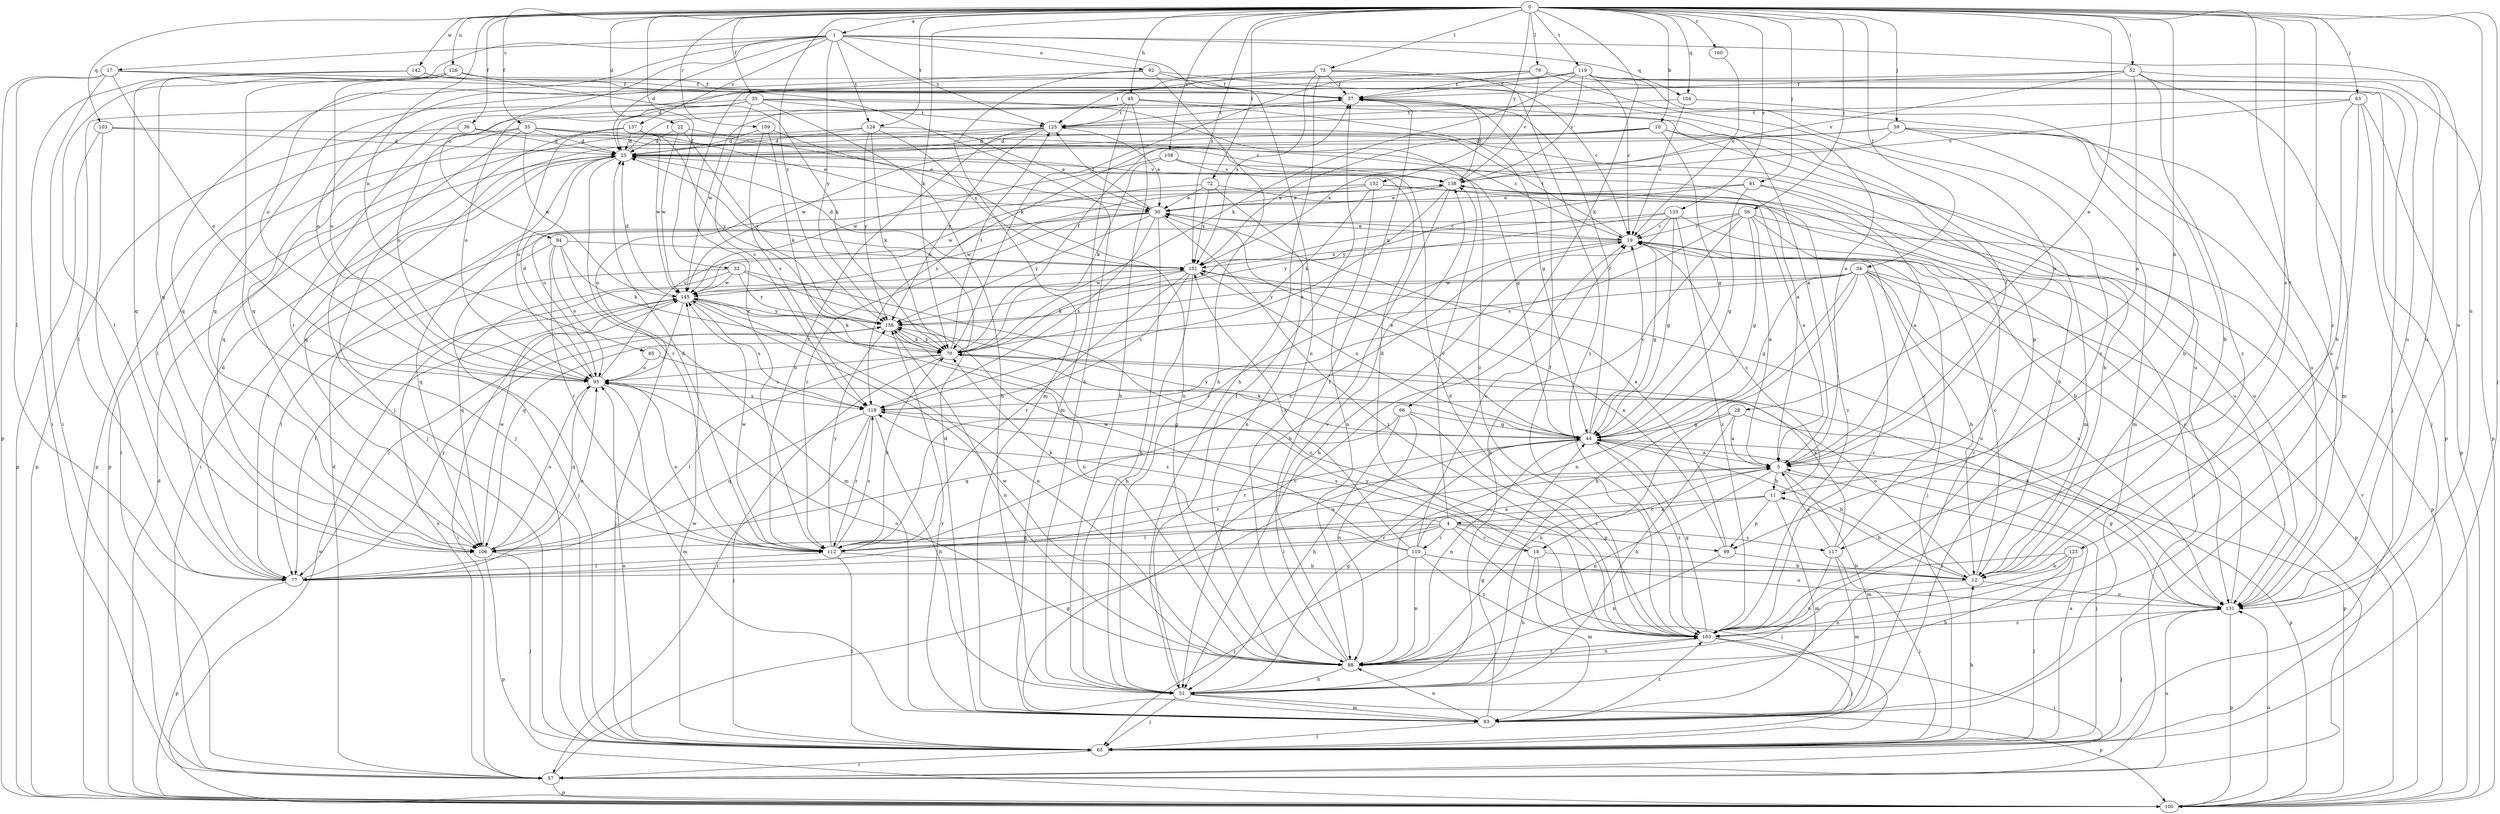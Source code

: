 strict digraph  {
0;
1;
4;
5;
10;
11;
12;
17;
18;
19;
22;
25;
28;
30;
32;
33;
34;
35;
36;
37;
44;
45;
51;
52;
56;
57;
59;
61;
63;
65;
66;
70;
72;
75;
76;
77;
83;
85;
88;
92;
94;
95;
99;
100;
103;
104;
106;
108;
109;
110;
112;
117;
118;
119;
123;
124;
125;
126;
131;
133;
137;
138;
142;
145;
151;
152;
156;
160;
163;
0 -> 1  [label=a];
0 -> 10  [label=b];
0 -> 11  [label=b];
0 -> 22  [label=d];
0 -> 28  [label=e];
0 -> 32  [label=f];
0 -> 33  [label=f];
0 -> 34  [label=f];
0 -> 35  [label=f];
0 -> 36  [label=f];
0 -> 45  [label=h];
0 -> 52  [label=i];
0 -> 56  [label=i];
0 -> 59  [label=j];
0 -> 61  [label=j];
0 -> 63  [label=j];
0 -> 65  [label=j];
0 -> 66  [label=k];
0 -> 70  [label=k];
0 -> 72  [label=l];
0 -> 75  [label=l];
0 -> 76  [label=l];
0 -> 85  [label=n];
0 -> 103  [label=q];
0 -> 104  [label=q];
0 -> 108  [label=r];
0 -> 109  [label=r];
0 -> 117  [label=s];
0 -> 119  [label=t];
0 -> 123  [label=t];
0 -> 124  [label=t];
0 -> 126  [label=u];
0 -> 131  [label=u];
0 -> 133  [label=v];
0 -> 142  [label=w];
0 -> 151  [label=x];
0 -> 152  [label=y];
0 -> 156  [label=y];
0 -> 160  [label=z];
0 -> 163  [label=z];
1 -> 17  [label=c];
1 -> 25  [label=d];
1 -> 88  [label=n];
1 -> 92  [label=o];
1 -> 94  [label=o];
1 -> 95  [label=o];
1 -> 104  [label=q];
1 -> 106  [label=q];
1 -> 124  [label=t];
1 -> 125  [label=t];
1 -> 131  [label=u];
1 -> 137  [label=v];
1 -> 156  [label=y];
4 -> 18  [label=c];
4 -> 65  [label=j];
4 -> 77  [label=l];
4 -> 99  [label=p];
4 -> 106  [label=q];
4 -> 110  [label=r];
4 -> 112  [label=r];
4 -> 117  [label=s];
4 -> 118  [label=s];
4 -> 138  [label=v];
5 -> 11  [label=b];
5 -> 18  [label=c];
5 -> 37  [label=f];
5 -> 65  [label=j];
5 -> 83  [label=m];
5 -> 88  [label=n];
5 -> 112  [label=r];
10 -> 25  [label=d];
10 -> 44  [label=g];
10 -> 83  [label=m];
10 -> 99  [label=p];
10 -> 145  [label=w];
10 -> 151  [label=x];
11 -> 4  [label=a];
11 -> 19  [label=c];
11 -> 77  [label=l];
11 -> 83  [label=m];
11 -> 99  [label=p];
12 -> 11  [label=b];
12 -> 19  [label=c];
12 -> 88  [label=n];
12 -> 95  [label=o];
12 -> 131  [label=u];
17 -> 37  [label=f];
17 -> 51  [label=h];
17 -> 57  [label=i];
17 -> 77  [label=l];
17 -> 95  [label=o];
17 -> 100  [label=p];
18 -> 12  [label=b];
18 -> 25  [label=d];
18 -> 51  [label=h];
18 -> 83  [label=m];
18 -> 118  [label=s];
19 -> 30  [label=e];
19 -> 44  [label=g];
19 -> 65  [label=j];
19 -> 112  [label=r];
19 -> 125  [label=t];
19 -> 151  [label=x];
22 -> 25  [label=d];
22 -> 30  [label=e];
22 -> 145  [label=w];
22 -> 156  [label=y];
25 -> 37  [label=f];
25 -> 57  [label=i];
25 -> 112  [label=r];
25 -> 138  [label=v];
28 -> 5  [label=a];
28 -> 44  [label=g];
28 -> 51  [label=h];
28 -> 88  [label=n];
28 -> 100  [label=p];
30 -> 19  [label=c];
30 -> 51  [label=h];
30 -> 106  [label=q];
30 -> 112  [label=r];
30 -> 118  [label=s];
30 -> 125  [label=t];
30 -> 145  [label=w];
30 -> 156  [label=y];
30 -> 163  [label=z];
32 -> 77  [label=l];
32 -> 88  [label=n];
32 -> 106  [label=q];
32 -> 145  [label=w];
32 -> 156  [label=y];
32 -> 163  [label=z];
33 -> 51  [label=h];
33 -> 77  [label=l];
33 -> 95  [label=o];
33 -> 112  [label=r];
33 -> 118  [label=s];
33 -> 125  [label=t];
33 -> 131  [label=u];
33 -> 163  [label=z];
34 -> 12  [label=b];
34 -> 44  [label=g];
34 -> 51  [label=h];
34 -> 57  [label=i];
34 -> 88  [label=n];
34 -> 100  [label=p];
34 -> 106  [label=q];
34 -> 131  [label=u];
34 -> 145  [label=w];
34 -> 156  [label=y];
34 -> 163  [label=z];
35 -> 19  [label=c];
35 -> 25  [label=d];
35 -> 65  [label=j];
35 -> 100  [label=p];
35 -> 106  [label=q];
35 -> 131  [label=u];
35 -> 138  [label=v];
35 -> 145  [label=w];
36 -> 5  [label=a];
36 -> 25  [label=d];
36 -> 100  [label=p];
37 -> 125  [label=t];
44 -> 5  [label=a];
44 -> 12  [label=b];
44 -> 19  [label=c];
44 -> 30  [label=e];
44 -> 37  [label=f];
44 -> 70  [label=k];
44 -> 88  [label=n];
44 -> 100  [label=p];
44 -> 112  [label=r];
44 -> 151  [label=x];
44 -> 156  [label=y];
44 -> 163  [label=z];
45 -> 5  [label=a];
45 -> 44  [label=g];
45 -> 51  [label=h];
45 -> 83  [label=m];
45 -> 95  [label=o];
45 -> 125  [label=t];
45 -> 145  [label=w];
51 -> 37  [label=f];
51 -> 44  [label=g];
51 -> 65  [label=j];
51 -> 83  [label=m];
51 -> 100  [label=p];
52 -> 5  [label=a];
52 -> 37  [label=f];
52 -> 83  [label=m];
52 -> 106  [label=q];
52 -> 131  [label=u];
52 -> 138  [label=v];
52 -> 163  [label=z];
56 -> 5  [label=a];
56 -> 12  [label=b];
56 -> 19  [label=c];
56 -> 44  [label=g];
56 -> 51  [label=h];
56 -> 77  [label=l];
56 -> 100  [label=p];
56 -> 118  [label=s];
57 -> 25  [label=d];
57 -> 44  [label=g];
57 -> 100  [label=p];
57 -> 131  [label=u];
57 -> 151  [label=x];
59 -> 12  [label=b];
59 -> 25  [label=d];
59 -> 83  [label=m];
59 -> 118  [label=s];
59 -> 131  [label=u];
59 -> 151  [label=x];
61 -> 5  [label=a];
61 -> 12  [label=b];
61 -> 30  [label=e];
61 -> 44  [label=g];
61 -> 156  [label=y];
63 -> 12  [label=b];
63 -> 65  [label=j];
63 -> 100  [label=p];
63 -> 125  [label=t];
63 -> 138  [label=v];
63 -> 163  [label=z];
65 -> 5  [label=a];
65 -> 12  [label=b];
65 -> 57  [label=i];
65 -> 95  [label=o];
65 -> 145  [label=w];
66 -> 44  [label=g];
66 -> 51  [label=h];
66 -> 88  [label=n];
66 -> 106  [label=q];
66 -> 163  [label=z];
70 -> 37  [label=f];
70 -> 57  [label=i];
70 -> 77  [label=l];
70 -> 95  [label=o];
70 -> 125  [label=t];
70 -> 156  [label=y];
72 -> 30  [label=e];
72 -> 88  [label=n];
72 -> 131  [label=u];
72 -> 145  [label=w];
72 -> 151  [label=x];
75 -> 25  [label=d];
75 -> 37  [label=f];
75 -> 51  [label=h];
75 -> 100  [label=p];
75 -> 125  [label=t];
75 -> 151  [label=x];
75 -> 163  [label=z];
76 -> 5  [label=a];
76 -> 37  [label=f];
76 -> 65  [label=j];
76 -> 70  [label=k];
76 -> 106  [label=q];
76 -> 138  [label=v];
77 -> 25  [label=d];
77 -> 95  [label=o];
77 -> 100  [label=p];
77 -> 156  [label=y];
83 -> 19  [label=c];
83 -> 25  [label=d];
83 -> 44  [label=g];
83 -> 65  [label=j];
83 -> 88  [label=n];
83 -> 138  [label=v];
83 -> 156  [label=y];
83 -> 163  [label=z];
85 -> 95  [label=o];
85 -> 118  [label=s];
88 -> 37  [label=f];
88 -> 51  [label=h];
88 -> 95  [label=o];
88 -> 138  [label=v];
88 -> 145  [label=w];
88 -> 163  [label=z];
92 -> 5  [label=a];
92 -> 37  [label=f];
92 -> 51  [label=h];
92 -> 83  [label=m];
92 -> 95  [label=o];
94 -> 65  [label=j];
94 -> 70  [label=k];
94 -> 83  [label=m];
94 -> 95  [label=o];
94 -> 112  [label=r];
94 -> 151  [label=x];
95 -> 25  [label=d];
95 -> 83  [label=m];
95 -> 106  [label=q];
95 -> 118  [label=s];
95 -> 138  [label=v];
99 -> 12  [label=b];
99 -> 30  [label=e];
99 -> 88  [label=n];
99 -> 151  [label=x];
100 -> 25  [label=d];
100 -> 131  [label=u];
100 -> 138  [label=v];
100 -> 145  [label=w];
103 -> 25  [label=d];
103 -> 44  [label=g];
103 -> 57  [label=i];
103 -> 100  [label=p];
104 -> 12  [label=b];
104 -> 19  [label=c];
104 -> 125  [label=t];
106 -> 65  [label=j];
106 -> 95  [label=o];
106 -> 100  [label=p];
106 -> 145  [label=w];
108 -> 12  [label=b];
108 -> 70  [label=k];
108 -> 138  [label=v];
108 -> 145  [label=w];
109 -> 25  [label=d];
109 -> 70  [label=k];
109 -> 88  [label=n];
109 -> 118  [label=s];
110 -> 5  [label=a];
110 -> 19  [label=c];
110 -> 65  [label=j];
110 -> 70  [label=k];
110 -> 88  [label=n];
110 -> 131  [label=u];
110 -> 145  [label=w];
110 -> 151  [label=x];
110 -> 163  [label=z];
112 -> 5  [label=a];
112 -> 12  [label=b];
112 -> 19  [label=c];
112 -> 25  [label=d];
112 -> 65  [label=j];
112 -> 70  [label=k];
112 -> 77  [label=l];
112 -> 95  [label=o];
112 -> 118  [label=s];
112 -> 145  [label=w];
112 -> 156  [label=y];
117 -> 5  [label=a];
117 -> 19  [label=c];
117 -> 65  [label=j];
117 -> 70  [label=k];
117 -> 83  [label=m];
117 -> 88  [label=n];
118 -> 44  [label=g];
118 -> 51  [label=h];
118 -> 65  [label=j];
118 -> 106  [label=q];
118 -> 112  [label=r];
119 -> 19  [label=c];
119 -> 37  [label=f];
119 -> 70  [label=k];
119 -> 100  [label=p];
119 -> 106  [label=q];
119 -> 112  [label=r];
119 -> 131  [label=u];
119 -> 138  [label=v];
119 -> 163  [label=z];
123 -> 12  [label=b];
123 -> 51  [label=h];
123 -> 65  [label=j];
123 -> 77  [label=l];
123 -> 163  [label=z];
124 -> 25  [label=d];
124 -> 30  [label=e];
124 -> 70  [label=k];
124 -> 100  [label=p];
124 -> 151  [label=x];
124 -> 156  [label=y];
125 -> 25  [label=d];
125 -> 30  [label=e];
125 -> 77  [label=l];
125 -> 106  [label=q];
125 -> 112  [label=r];
125 -> 156  [label=y];
126 -> 37  [label=f];
126 -> 65  [label=j];
126 -> 70  [label=k];
126 -> 77  [label=l];
126 -> 95  [label=o];
131 -> 19  [label=c];
131 -> 44  [label=g];
131 -> 65  [label=j];
131 -> 70  [label=k];
131 -> 100  [label=p];
131 -> 163  [label=z];
133 -> 19  [label=c];
133 -> 44  [label=g];
133 -> 51  [label=h];
133 -> 57  [label=i];
133 -> 151  [label=x];
133 -> 156  [label=y];
133 -> 163  [label=z];
137 -> 25  [label=d];
137 -> 30  [label=e];
137 -> 65  [label=j];
137 -> 95  [label=o];
137 -> 145  [label=w];
137 -> 156  [label=y];
138 -> 30  [label=e];
138 -> 37  [label=f];
138 -> 51  [label=h];
138 -> 95  [label=o];
138 -> 118  [label=s];
138 -> 163  [label=z];
142 -> 19  [label=c];
142 -> 37  [label=f];
142 -> 57  [label=i];
142 -> 106  [label=q];
145 -> 25  [label=d];
145 -> 57  [label=i];
145 -> 65  [label=j];
145 -> 70  [label=k];
145 -> 77  [label=l];
145 -> 88  [label=n];
145 -> 118  [label=s];
145 -> 156  [label=y];
151 -> 25  [label=d];
151 -> 51  [label=h];
151 -> 70  [label=k];
151 -> 112  [label=r];
151 -> 118  [label=s];
151 -> 131  [label=u];
151 -> 145  [label=w];
152 -> 5  [label=a];
152 -> 30  [label=e];
152 -> 70  [label=k];
152 -> 88  [label=n];
152 -> 95  [label=o];
152 -> 131  [label=u];
156 -> 70  [label=k];
156 -> 77  [label=l];
156 -> 88  [label=n];
160 -> 19  [label=c];
163 -> 25  [label=d];
163 -> 37  [label=f];
163 -> 44  [label=g];
163 -> 57  [label=i];
163 -> 65  [label=j];
163 -> 88  [label=n];
163 -> 156  [label=y];
}
